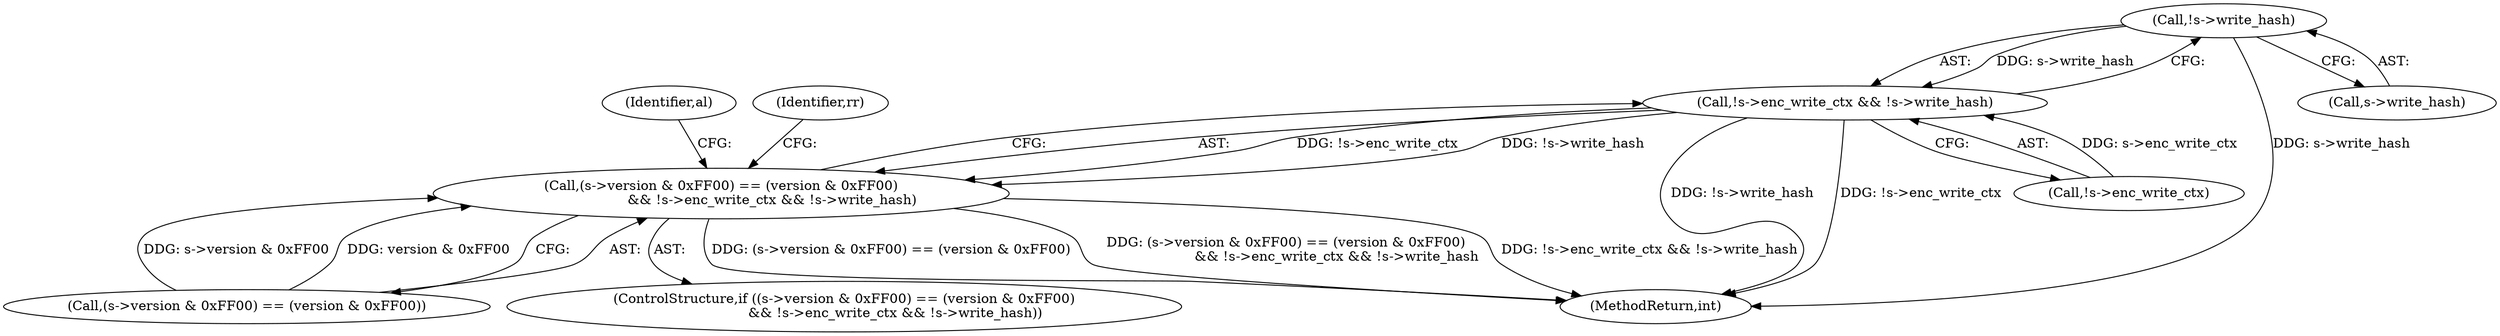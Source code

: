 digraph "0_openssl_4ad93618d26a3ea23d36ad5498ff4f59eff3a4d2_1@pointer" {
"1000423" [label="(Call,!s->write_hash)"];
"1000418" [label="(Call,!s->enc_write_ctx && !s->write_hash)"];
"1000408" [label="(Call,(s->version & 0xFF00) == (version & 0xFF00)\n                        && !s->enc_write_ctx && !s->write_hash)"];
"1000444" [label="(Identifier,al)"];
"1000407" [label="(ControlStructure,if ((s->version & 0xFF00) == (version & 0xFF00)\n                        && !s->enc_write_ctx && !s->write_hash))"];
"1000409" [label="(Call,(s->version & 0xFF00) == (version & 0xFF00))"];
"1000431" [label="(Identifier,rr)"];
"1001197" [label="(MethodReturn,int)"];
"1000424" [label="(Call,s->write_hash)"];
"1000419" [label="(Call,!s->enc_write_ctx)"];
"1000423" [label="(Call,!s->write_hash)"];
"1000408" [label="(Call,(s->version & 0xFF00) == (version & 0xFF00)\n                        && !s->enc_write_ctx && !s->write_hash)"];
"1000418" [label="(Call,!s->enc_write_ctx && !s->write_hash)"];
"1000423" -> "1000418"  [label="AST: "];
"1000423" -> "1000424"  [label="CFG: "];
"1000424" -> "1000423"  [label="AST: "];
"1000418" -> "1000423"  [label="CFG: "];
"1000423" -> "1001197"  [label="DDG: s->write_hash"];
"1000423" -> "1000418"  [label="DDG: s->write_hash"];
"1000418" -> "1000408"  [label="AST: "];
"1000418" -> "1000419"  [label="CFG: "];
"1000419" -> "1000418"  [label="AST: "];
"1000408" -> "1000418"  [label="CFG: "];
"1000418" -> "1001197"  [label="DDG: !s->write_hash"];
"1000418" -> "1001197"  [label="DDG: !s->enc_write_ctx"];
"1000418" -> "1000408"  [label="DDG: !s->enc_write_ctx"];
"1000418" -> "1000408"  [label="DDG: !s->write_hash"];
"1000419" -> "1000418"  [label="DDG: s->enc_write_ctx"];
"1000408" -> "1000407"  [label="AST: "];
"1000408" -> "1000409"  [label="CFG: "];
"1000409" -> "1000408"  [label="AST: "];
"1000431" -> "1000408"  [label="CFG: "];
"1000444" -> "1000408"  [label="CFG: "];
"1000408" -> "1001197"  [label="DDG: (s->version & 0xFF00) == (version & 0xFF00)"];
"1000408" -> "1001197"  [label="DDG: (s->version & 0xFF00) == (version & 0xFF00)\n                        && !s->enc_write_ctx && !s->write_hash"];
"1000408" -> "1001197"  [label="DDG: !s->enc_write_ctx && !s->write_hash"];
"1000409" -> "1000408"  [label="DDG: s->version & 0xFF00"];
"1000409" -> "1000408"  [label="DDG: version & 0xFF00"];
}
